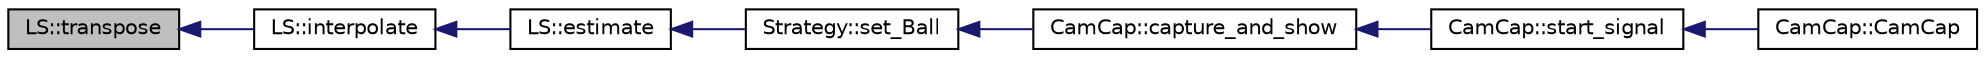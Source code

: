 digraph "LS::transpose"
{
 // INTERACTIVE_SVG=YES
  edge [fontname="Helvetica",fontsize="10",labelfontname="Helvetica",labelfontsize="10"];
  node [fontname="Helvetica",fontsize="10",shape=record];
  rankdir="LR";
  Node139 [label="LS::transpose",height=0.2,width=0.4,color="black", fillcolor="grey75", style="filled", fontcolor="black"];
  Node139 -> Node140 [dir="back",color="midnightblue",fontsize="10",style="solid",fontname="Helvetica"];
  Node140 [label="LS::interpolate",height=0.2,width=0.4,color="black", fillcolor="white", style="filled",URL="$class_l_s.html#a1657c109024e802aee886d293778079f"];
  Node140 -> Node141 [dir="back",color="midnightblue",fontsize="10",style="solid",fontname="Helvetica"];
  Node141 [label="LS::estimate",height=0.2,width=0.4,color="black", fillcolor="white", style="filled",URL="$class_l_s.html#a595c287e25fe0d0d51e7f06a80f8f991"];
  Node141 -> Node142 [dir="back",color="midnightblue",fontsize="10",style="solid",fontname="Helvetica"];
  Node142 [label="Strategy::set_Ball",height=0.2,width=0.4,color="black", fillcolor="white", style="filled",URL="$class_strategy.html#a7119e796ed0218f4e44418fea1efdf49"];
  Node142 -> Node143 [dir="back",color="midnightblue",fontsize="10",style="solid",fontname="Helvetica"];
  Node143 [label="CamCap::capture_and_show",height=0.2,width=0.4,color="black", fillcolor="white", style="filled",URL="$class_cam_cap.html#a87f384c5fec40a0ccfd7833347fec0df",tooltip="Captures camera frames and shows it in the interface. "];
  Node143 -> Node144 [dir="back",color="midnightblue",fontsize="10",style="solid",fontname="Helvetica"];
  Node144 [label="CamCap::start_signal",height=0.2,width=0.4,color="black", fillcolor="white", style="filled",URL="$class_cam_cap.html#ae676e6624dd821ad494a80e68a41e249",tooltip="Interface adjustments after &#39;start&#39; button is clicked. "];
  Node144 -> Node145 [dir="back",color="midnightblue",fontsize="10",style="solid",fontname="Helvetica"];
  Node145 [label="CamCap::CamCap",height=0.2,width=0.4,color="black", fillcolor="white", style="filled",URL="$class_cam_cap.html#afe0db98a5f72bc9b261dcb78e2840da6",tooltip="Constructor of a CamCap object. "];
}
